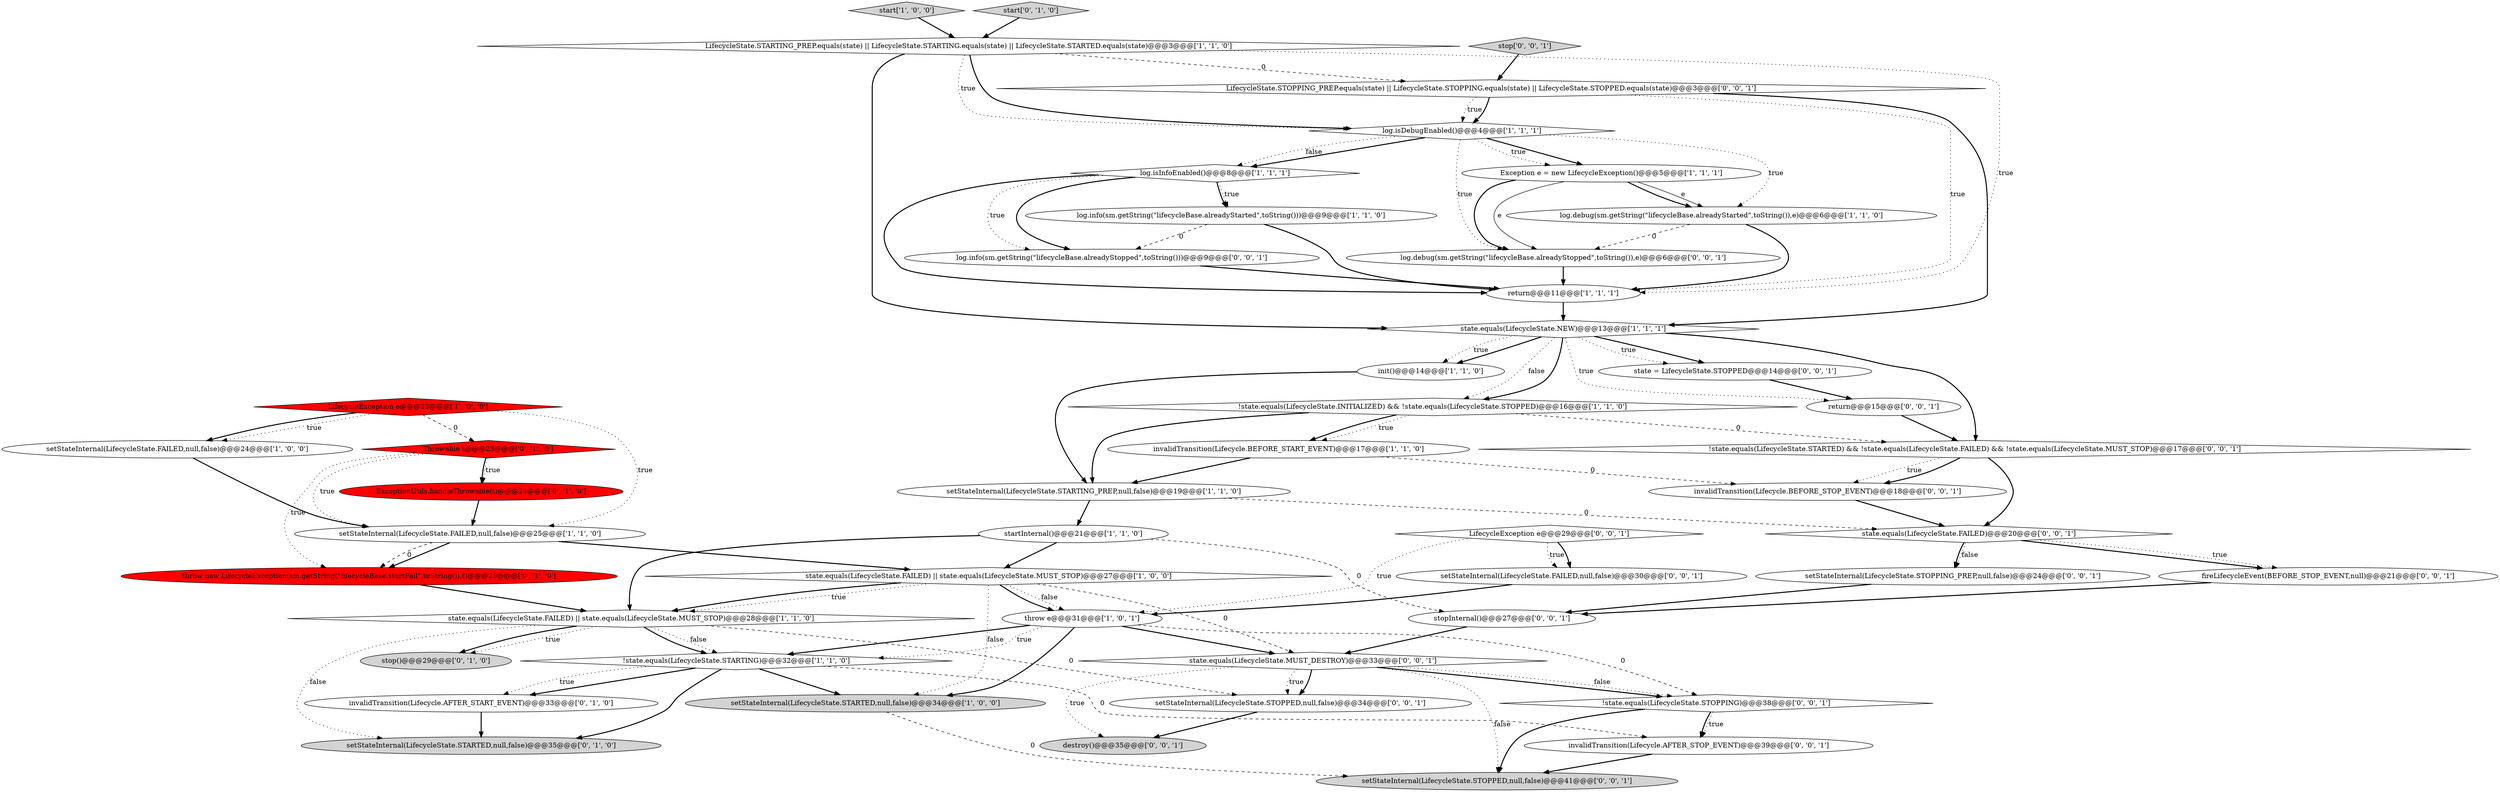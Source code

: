 digraph {
5 [style = filled, label = "log.debug(sm.getString(\"lifecycleBase.alreadyStarted\",toString()),e)@@@6@@@['1', '1', '0']", fillcolor = white, shape = ellipse image = "AAA0AAABBB1BBB"];
9 [style = filled, label = "Exception e = new LifecycleException()@@@5@@@['1', '1', '1']", fillcolor = white, shape = ellipse image = "AAA0AAABBB1BBB"];
45 [style = filled, label = "log.info(sm.getString(\"lifecycleBase.alreadyStopped\",toString()))@@@9@@@['0', '0', '1']", fillcolor = white, shape = ellipse image = "AAA0AAABBB3BBB"];
3 [style = filled, label = "start['1', '0', '0']", fillcolor = lightgray, shape = diamond image = "AAA0AAABBB1BBB"];
34 [style = filled, label = "setStateInternal(LifecycleState.STOPPED,null,false)@@@41@@@['0', '0', '1']", fillcolor = lightgray, shape = ellipse image = "AAA0AAABBB3BBB"];
40 [style = filled, label = "setStateInternal(LifecycleState.FAILED,null,false)@@@30@@@['0', '0', '1']", fillcolor = white, shape = ellipse image = "AAA0AAABBB3BBB"];
44 [style = filled, label = "LifecycleState.STOPPING_PREP.equals(state) || LifecycleState.STOPPING.equals(state) || LifecycleState.STOPPED.equals(state)@@@3@@@['0', '0', '1']", fillcolor = white, shape = diamond image = "AAA0AAABBB3BBB"];
27 [style = filled, label = "setStateInternal(LifecycleState.STARTED,null,false)@@@35@@@['0', '1', '0']", fillcolor = lightgray, shape = ellipse image = "AAA0AAABBB2BBB"];
2 [style = filled, label = "state.equals(LifecycleState.FAILED) || state.equals(LifecycleState.MUST_STOP)@@@27@@@['1', '0', '0']", fillcolor = white, shape = diamond image = "AAA0AAABBB1BBB"];
12 [style = filled, label = "log.isDebugEnabled()@@@4@@@['1', '1', '1']", fillcolor = white, shape = diamond image = "AAA0AAABBB1BBB"];
30 [style = filled, label = "stopInternal()@@@27@@@['0', '0', '1']", fillcolor = white, shape = ellipse image = "AAA0AAABBB3BBB"];
6 [style = filled, label = "setStateInternal(LifecycleState.FAILED,null,false)@@@25@@@['1', '1', '0']", fillcolor = white, shape = ellipse image = "AAA0AAABBB1BBB"];
33 [style = filled, label = "!state.equals(LifecycleState.STARTED) && !state.equals(LifecycleState.FAILED) && !state.equals(LifecycleState.MUST_STOP)@@@17@@@['0', '0', '1']", fillcolor = white, shape = diamond image = "AAA0AAABBB3BBB"];
1 [style = filled, label = "!state.equals(LifecycleState.INITIALIZED) && !state.equals(LifecycleState.STOPPED)@@@16@@@['1', '1', '0']", fillcolor = white, shape = diamond image = "AAA0AAABBB1BBB"];
16 [style = filled, label = "init()@@@14@@@['1', '1', '0']", fillcolor = white, shape = ellipse image = "AAA0AAABBB1BBB"];
29 [style = filled, label = "LifecycleException e@@@29@@@['0', '0', '1']", fillcolor = white, shape = diamond image = "AAA0AAABBB3BBB"];
38 [style = filled, label = "log.debug(sm.getString(\"lifecycleBase.alreadyStopped\",toString()),e)@@@6@@@['0', '0', '1']", fillcolor = white, shape = ellipse image = "AAA0AAABBB3BBB"];
32 [style = filled, label = "invalidTransition(Lifecycle.BEFORE_STOP_EVENT)@@@18@@@['0', '0', '1']", fillcolor = white, shape = ellipse image = "AAA0AAABBB3BBB"];
28 [style = filled, label = "invalidTransition(Lifecycle.AFTER_START_EVENT)@@@33@@@['0', '1', '0']", fillcolor = white, shape = ellipse image = "AAA0AAABBB2BBB"];
48 [style = filled, label = "state.equals(LifecycleState.MUST_DESTROY)@@@33@@@['0', '0', '1']", fillcolor = white, shape = diamond image = "AAA0AAABBB3BBB"];
17 [style = filled, label = "LifecycleException e@@@23@@@['1', '0', '0']", fillcolor = red, shape = diamond image = "AAA1AAABBB1BBB"];
26 [style = filled, label = "start['0', '1', '0']", fillcolor = lightgray, shape = diamond image = "AAA0AAABBB2BBB"];
41 [style = filled, label = "state = LifecycleState.STOPPED@@@14@@@['0', '0', '1']", fillcolor = white, shape = ellipse image = "AAA0AAABBB3BBB"];
21 [style = filled, label = "setStateInternal(LifecycleState.STARTED,null,false)@@@34@@@['1', '0', '0']", fillcolor = lightgray, shape = ellipse image = "AAA0AAABBB1BBB"];
0 [style = filled, label = "LifecycleState.STARTING_PREP.equals(state) || LifecycleState.STARTING.equals(state) || LifecycleState.STARTED.equals(state)@@@3@@@['1', '1', '0']", fillcolor = white, shape = diamond image = "AAA0AAABBB1BBB"];
18 [style = filled, label = "return@@@11@@@['1', '1', '1']", fillcolor = white, shape = ellipse image = "AAA0AAABBB1BBB"];
39 [style = filled, label = "setStateInternal(LifecycleState.STOPPED,null,false)@@@34@@@['0', '0', '1']", fillcolor = white, shape = ellipse image = "AAA0AAABBB3BBB"];
11 [style = filled, label = "invalidTransition(Lifecycle.BEFORE_START_EVENT)@@@17@@@['1', '1', '0']", fillcolor = white, shape = ellipse image = "AAA0AAABBB1BBB"];
25 [style = filled, label = "Throwable t@@@23@@@['0', '1', '0']", fillcolor = red, shape = diamond image = "AAA1AAABBB2BBB"];
14 [style = filled, label = "log.isInfoEnabled()@@@8@@@['1', '1', '1']", fillcolor = white, shape = diamond image = "AAA0AAABBB1BBB"];
15 [style = filled, label = "log.info(sm.getString(\"lifecycleBase.alreadyStarted\",toString()))@@@9@@@['1', '1', '0']", fillcolor = white, shape = ellipse image = "AAA0AAABBB1BBB"];
24 [style = filled, label = "throw new LifecycleException(sm.getString(\"lifecycleBase.startFail\",toString()),t)@@@26@@@['0', '1', '0']", fillcolor = red, shape = ellipse image = "AAA1AAABBB2BBB"];
35 [style = filled, label = "destroy()@@@35@@@['0', '0', '1']", fillcolor = lightgray, shape = ellipse image = "AAA0AAABBB3BBB"];
22 [style = filled, label = "ExceptionUtils.handleThrowable(t)@@@24@@@['0', '1', '0']", fillcolor = red, shape = ellipse image = "AAA1AAABBB2BBB"];
7 [style = filled, label = "setStateInternal(LifecycleState.STARTING_PREP,null,false)@@@19@@@['1', '1', '0']", fillcolor = white, shape = ellipse image = "AAA0AAABBB1BBB"];
4 [style = filled, label = "setStateInternal(LifecycleState.FAILED,null,false)@@@24@@@['1', '0', '0']", fillcolor = white, shape = ellipse image = "AAA0AAABBB1BBB"];
47 [style = filled, label = "fireLifecycleEvent(BEFORE_STOP_EVENT,null)@@@21@@@['0', '0', '1']", fillcolor = white, shape = ellipse image = "AAA0AAABBB3BBB"];
13 [style = filled, label = "state.equals(LifecycleState.FAILED) || state.equals(LifecycleState.MUST_STOP)@@@28@@@['1', '1', '0']", fillcolor = white, shape = diamond image = "AAA0AAABBB1BBB"];
46 [style = filled, label = "setStateInternal(LifecycleState.STOPPING_PREP,null,false)@@@24@@@['0', '0', '1']", fillcolor = white, shape = ellipse image = "AAA0AAABBB3BBB"];
19 [style = filled, label = "throw e@@@31@@@['1', '0', '1']", fillcolor = white, shape = ellipse image = "AAA0AAABBB1BBB"];
43 [style = filled, label = "stop['0', '0', '1']", fillcolor = lightgray, shape = diamond image = "AAA0AAABBB3BBB"];
31 [style = filled, label = "state.equals(LifecycleState.FAILED)@@@20@@@['0', '0', '1']", fillcolor = white, shape = diamond image = "AAA0AAABBB3BBB"];
42 [style = filled, label = "invalidTransition(Lifecycle.AFTER_STOP_EVENT)@@@39@@@['0', '0', '1']", fillcolor = white, shape = ellipse image = "AAA0AAABBB3BBB"];
20 [style = filled, label = "startInternal()@@@21@@@['1', '1', '0']", fillcolor = white, shape = ellipse image = "AAA0AAABBB1BBB"];
37 [style = filled, label = "!state.equals(LifecycleState.STOPPING)@@@38@@@['0', '0', '1']", fillcolor = white, shape = diamond image = "AAA0AAABBB3BBB"];
10 [style = filled, label = "state.equals(LifecycleState.NEW)@@@13@@@['1', '1', '1']", fillcolor = white, shape = diamond image = "AAA0AAABBB1BBB"];
23 [style = filled, label = "stop()@@@29@@@['0', '1', '0']", fillcolor = lightgray, shape = ellipse image = "AAA0AAABBB2BBB"];
36 [style = filled, label = "return@@@15@@@['0', '0', '1']", fillcolor = white, shape = ellipse image = "AAA0AAABBB3BBB"];
8 [style = filled, label = "!state.equals(LifecycleState.STARTING)@@@32@@@['1', '1', '0']", fillcolor = white, shape = diamond image = "AAA0AAABBB1BBB"];
11->32 [style = dashed, label="0"];
0->12 [style = dotted, label="true"];
8->28 [style = dotted, label="true"];
25->22 [style = bold, label=""];
17->6 [style = dotted, label="true"];
0->44 [style = dashed, label="0"];
14->45 [style = dotted, label="true"];
2->19 [style = dotted, label="false"];
16->7 [style = bold, label=""];
12->9 [style = bold, label=""];
10->41 [style = bold, label=""];
44->12 [style = dotted, label="true"];
36->33 [style = bold, label=""];
48->39 [style = bold, label=""];
15->45 [style = dashed, label="0"];
48->39 [style = dotted, label="true"];
9->5 [style = bold, label=""];
31->46 [style = bold, label=""];
9->38 [style = bold, label=""];
8->27 [style = bold, label=""];
10->16 [style = dotted, label="true"];
43->44 [style = bold, label=""];
13->27 [style = dotted, label="false"];
10->1 [style = dotted, label="false"];
8->28 [style = bold, label=""];
48->37 [style = bold, label=""];
13->8 [style = dotted, label="false"];
33->32 [style = dotted, label="true"];
9->5 [style = solid, label="e"];
2->13 [style = dotted, label="true"];
44->12 [style = bold, label=""];
3->0 [style = bold, label=""];
13->23 [style = dotted, label="true"];
1->11 [style = bold, label=""];
8->42 [style = dashed, label="0"];
6->2 [style = bold, label=""];
26->0 [style = bold, label=""];
38->18 [style = bold, label=""];
2->48 [style = dashed, label="0"];
39->35 [style = bold, label=""];
29->40 [style = dotted, label="true"];
31->46 [style = dotted, label="false"];
9->38 [style = solid, label="e"];
12->14 [style = bold, label=""];
44->18 [style = dotted, label="true"];
25->6 [style = dotted, label="true"];
29->40 [style = bold, label=""];
14->18 [style = bold, label=""];
14->15 [style = bold, label=""];
5->38 [style = dashed, label="0"];
31->47 [style = bold, label=""];
10->1 [style = bold, label=""];
32->31 [style = bold, label=""];
22->6 [style = bold, label=""];
24->13 [style = bold, label=""];
29->19 [style = dotted, label="true"];
1->33 [style = dashed, label="0"];
20->13 [style = bold, label=""];
31->47 [style = dotted, label="true"];
7->31 [style = dashed, label="0"];
21->34 [style = dashed, label="0"];
0->18 [style = dotted, label="true"];
48->34 [style = dotted, label="false"];
17->4 [style = dotted, label="true"];
0->12 [style = bold, label=""];
40->19 [style = bold, label=""];
25->24 [style = dotted, label="true"];
6->24 [style = bold, label=""];
10->41 [style = dotted, label="true"];
5->18 [style = bold, label=""];
7->20 [style = bold, label=""];
1->7 [style = bold, label=""];
19->8 [style = dotted, label="true"];
17->25 [style = dashed, label="0"];
13->39 [style = dashed, label="0"];
41->36 [style = bold, label=""];
46->30 [style = bold, label=""];
18->10 [style = bold, label=""];
10->16 [style = bold, label=""];
2->21 [style = dotted, label="false"];
20->30 [style = dashed, label="0"];
33->32 [style = bold, label=""];
48->35 [style = dotted, label="true"];
10->33 [style = bold, label=""];
37->42 [style = dotted, label="true"];
17->4 [style = bold, label=""];
12->14 [style = dotted, label="false"];
37->42 [style = bold, label=""];
45->18 [style = bold, label=""];
19->21 [style = bold, label=""];
42->34 [style = bold, label=""];
2->19 [style = bold, label=""];
19->48 [style = bold, label=""];
4->6 [style = bold, label=""];
1->11 [style = dotted, label="true"];
44->10 [style = bold, label=""];
48->37 [style = dotted, label="false"];
12->38 [style = dotted, label="true"];
14->45 [style = bold, label=""];
15->18 [style = bold, label=""];
19->8 [style = bold, label=""];
47->30 [style = bold, label=""];
2->13 [style = bold, label=""];
20->2 [style = bold, label=""];
10->36 [style = dotted, label="true"];
14->15 [style = dotted, label="true"];
0->10 [style = bold, label=""];
12->5 [style = dotted, label="true"];
6->24 [style = dashed, label="0"];
37->34 [style = bold, label=""];
25->22 [style = dotted, label="true"];
13->23 [style = bold, label=""];
8->21 [style = bold, label=""];
33->31 [style = bold, label=""];
28->27 [style = bold, label=""];
30->48 [style = bold, label=""];
13->8 [style = bold, label=""];
19->37 [style = dashed, label="0"];
11->7 [style = bold, label=""];
12->9 [style = dotted, label="true"];
}
